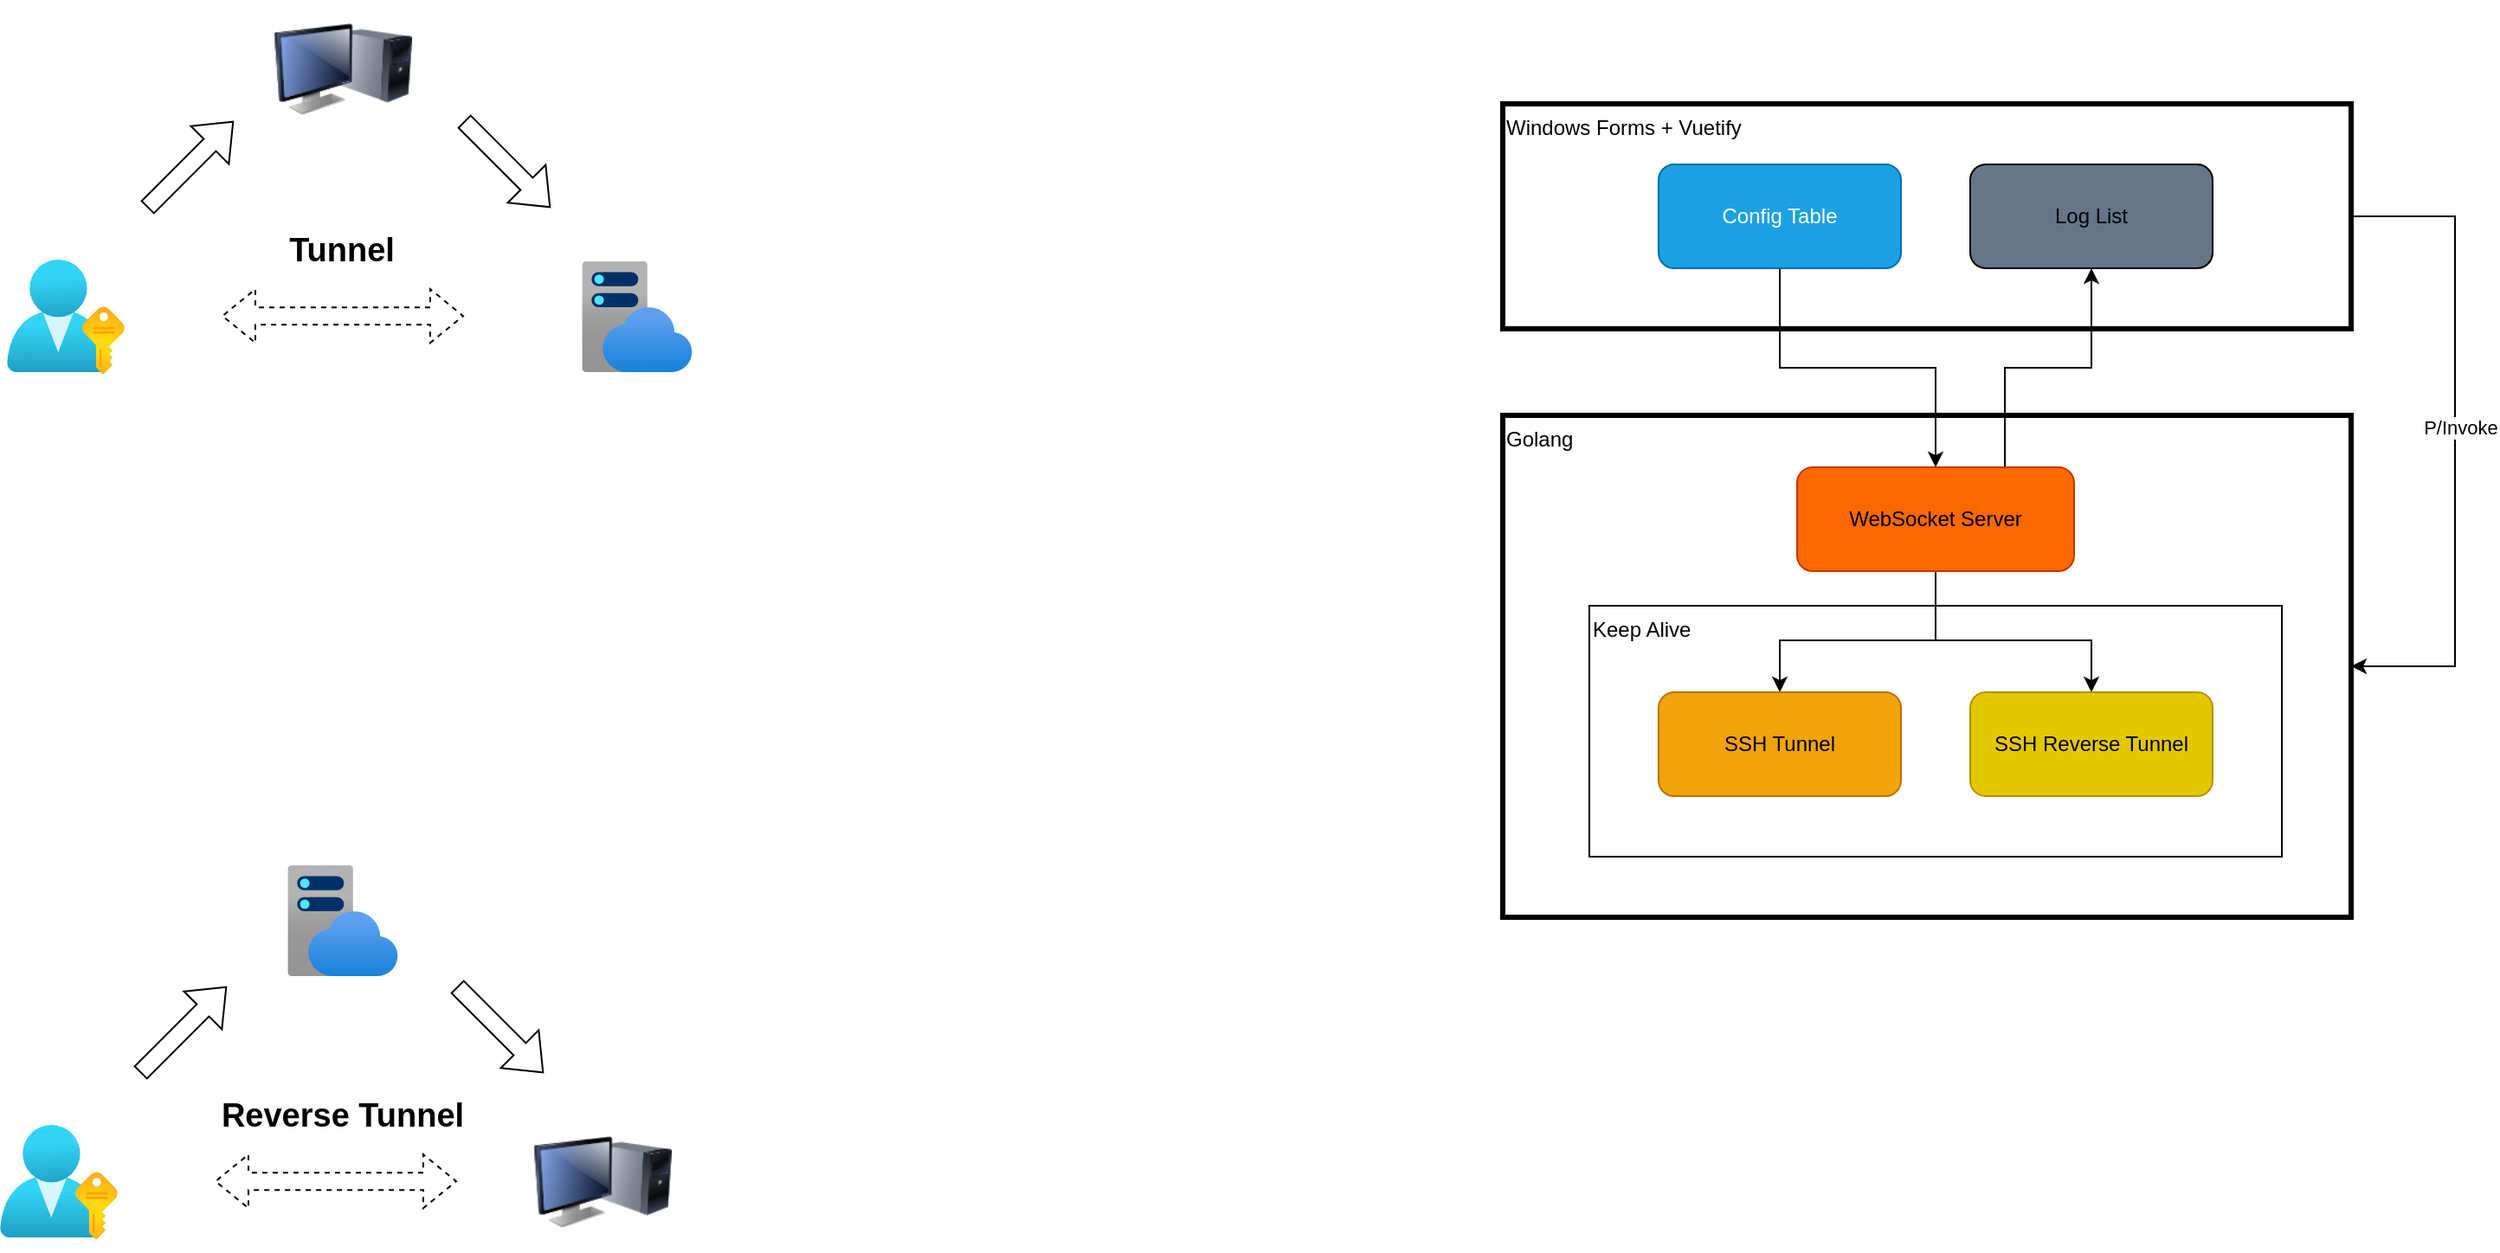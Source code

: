 <mxfile version="22.0.3" type="device">
  <diagram name="第 1 页" id="KesV4IRkSVqFw5X2bUM5">
    <mxGraphModel dx="1206" dy="809" grid="0" gridSize="10" guides="1" tooltips="1" connect="1" arrows="1" fold="1" page="0" pageScale="1" pageWidth="827" pageHeight="1169" math="0" shadow="0">
      <root>
        <mxCell id="0" />
        <mxCell id="1" parent="0" />
        <mxCell id="yqZ5-Dn-gjDjDnjEODgf-9" value="Golang" style="rounded=0;whiteSpace=wrap;html=1;verticalAlign=top;align=left;strokeWidth=3;" vertex="1" parent="1">
          <mxGeometry x="900" y="330" width="490" height="290" as="geometry" />
        </mxCell>
        <mxCell id="yqZ5-Dn-gjDjDnjEODgf-8" value="Keep Alive" style="rounded=0;whiteSpace=wrap;html=1;align=left;verticalAlign=top;" vertex="1" parent="1">
          <mxGeometry x="950" y="440" width="400" height="145" as="geometry" />
        </mxCell>
        <mxCell id="yqZ5-Dn-gjDjDnjEODgf-14" style="edgeStyle=orthogonalEdgeStyle;rounded=0;orthogonalLoop=1;jettySize=auto;html=1;entryX=1;entryY=0.5;entryDx=0;entryDy=0;exitX=1;exitY=0.5;exitDx=0;exitDy=0;" edge="1" parent="1" source="yqZ5-Dn-gjDjDnjEODgf-4" target="yqZ5-Dn-gjDjDnjEODgf-9">
          <mxGeometry relative="1" as="geometry">
            <Array as="points">
              <mxPoint x="1450" y="215" />
              <mxPoint x="1450" y="475" />
            </Array>
          </mxGeometry>
        </mxCell>
        <mxCell id="yqZ5-Dn-gjDjDnjEODgf-15" value="P/Invoke" style="edgeLabel;html=1;align=center;verticalAlign=middle;resizable=0;points=[];" vertex="1" connectable="0" parent="yqZ5-Dn-gjDjDnjEODgf-14">
          <mxGeometry x="-0.044" y="3" relative="1" as="geometry">
            <mxPoint as="offset" />
          </mxGeometry>
        </mxCell>
        <mxCell id="yqZ5-Dn-gjDjDnjEODgf-4" value="Windows Forms + Vuetify" style="rounded=0;whiteSpace=wrap;html=1;strokeWidth=3;verticalAlign=top;align=left;" vertex="1" parent="1">
          <mxGeometry x="900" y="150" width="490" height="130" as="geometry" />
        </mxCell>
        <mxCell id="9k0TbZKdQOA3wjvnUsYZ-1" value="" style="image;html=1;image=img/lib/clip_art/computers/Monitor_Tower_128x128.png" parent="1" vertex="1">
          <mxGeometry x="190" y="90" width="80" height="80" as="geometry" />
        </mxCell>
        <mxCell id="9k0TbZKdQOA3wjvnUsYZ-2" value="" style="image;aspect=fixed;html=1;points=[];align=center;fontSize=12;image=img/lib/azure2/app_services/App_Service_Plans.svg;" parent="1" vertex="1">
          <mxGeometry x="368" y="241" width="64" height="64" as="geometry" />
        </mxCell>
        <mxCell id="9k0TbZKdQOA3wjvnUsYZ-6" value="" style="image;aspect=fixed;html=1;points=[];align=center;fontSize=12;image=img/lib/azure2/azure_stack/User_Subscriptions.svg;" parent="1" vertex="1">
          <mxGeometry x="36" y="240" width="68" height="66" as="geometry" />
        </mxCell>
        <mxCell id="9k0TbZKdQOA3wjvnUsYZ-7" value="" style="shape=flexArrow;endArrow=classic;html=1;rounded=0;" parent="1" edge="1">
          <mxGeometry width="50" height="50" relative="1" as="geometry">
            <mxPoint x="117" y="210" as="sourcePoint" />
            <mxPoint x="167" y="160" as="targetPoint" />
          </mxGeometry>
        </mxCell>
        <mxCell id="9k0TbZKdQOA3wjvnUsYZ-8" value="" style="shape=flexArrow;endArrow=classic;html=1;rounded=0;" parent="1" edge="1">
          <mxGeometry width="50" height="50" relative="1" as="geometry">
            <mxPoint x="300" y="160" as="sourcePoint" />
            <mxPoint x="350" y="210" as="targetPoint" />
          </mxGeometry>
        </mxCell>
        <mxCell id="9k0TbZKdQOA3wjvnUsYZ-9" value="" style="shape=flexArrow;endArrow=classic;startArrow=classic;html=1;rounded=0;dashed=1;" parent="1" edge="1">
          <mxGeometry width="100" height="100" relative="1" as="geometry">
            <mxPoint x="160" y="272.58" as="sourcePoint" />
            <mxPoint x="300" y="272.58" as="targetPoint" />
          </mxGeometry>
        </mxCell>
        <mxCell id="9k0TbZKdQOA3wjvnUsYZ-10" value="Tunnel" style="text;html=1;strokeColor=none;fillColor=none;align=center;verticalAlign=middle;whiteSpace=wrap;rounded=0;fontSize=19;fontStyle=1" parent="1" vertex="1">
          <mxGeometry x="179" y="220" width="101" height="30" as="geometry" />
        </mxCell>
        <mxCell id="9k0TbZKdQOA3wjvnUsYZ-11" value="" style="image;html=1;image=img/lib/clip_art/computers/Monitor_Tower_128x128.png" parent="1" vertex="1">
          <mxGeometry x="340" y="733" width="80" height="80" as="geometry" />
        </mxCell>
        <mxCell id="9k0TbZKdQOA3wjvnUsYZ-12" value="" style="image;aspect=fixed;html=1;points=[];align=center;fontSize=12;image=img/lib/azure2/app_services/App_Service_Plans.svg;" parent="1" vertex="1">
          <mxGeometry x="198" y="590" width="64" height="64" as="geometry" />
        </mxCell>
        <mxCell id="9k0TbZKdQOA3wjvnUsYZ-13" value="" style="image;aspect=fixed;html=1;points=[];align=center;fontSize=12;image=img/lib/azure2/azure_stack/User_Subscriptions.svg;" parent="1" vertex="1">
          <mxGeometry x="32" y="740" width="68" height="66" as="geometry" />
        </mxCell>
        <mxCell id="9k0TbZKdQOA3wjvnUsYZ-14" value="" style="shape=flexArrow;endArrow=classic;html=1;rounded=0;" parent="1" edge="1">
          <mxGeometry width="50" height="50" relative="1" as="geometry">
            <mxPoint x="113" y="710" as="sourcePoint" />
            <mxPoint x="163" y="660" as="targetPoint" />
          </mxGeometry>
        </mxCell>
        <mxCell id="9k0TbZKdQOA3wjvnUsYZ-15" value="" style="shape=flexArrow;endArrow=classic;html=1;rounded=0;" parent="1" edge="1">
          <mxGeometry width="50" height="50" relative="1" as="geometry">
            <mxPoint x="296" y="660" as="sourcePoint" />
            <mxPoint x="346" y="710" as="targetPoint" />
          </mxGeometry>
        </mxCell>
        <mxCell id="9k0TbZKdQOA3wjvnUsYZ-16" value="" style="shape=flexArrow;endArrow=classic;startArrow=classic;html=1;rounded=0;dashed=1;" parent="1" edge="1">
          <mxGeometry width="100" height="100" relative="1" as="geometry">
            <mxPoint x="156" y="772.58" as="sourcePoint" />
            <mxPoint x="296" y="772.58" as="targetPoint" />
          </mxGeometry>
        </mxCell>
        <mxCell id="9k0TbZKdQOA3wjvnUsYZ-17" value="Reverse Tunnel" style="text;html=1;strokeColor=none;fillColor=none;align=center;verticalAlign=middle;whiteSpace=wrap;rounded=0;fontSize=19;fontStyle=1" parent="1" vertex="1">
          <mxGeometry x="130" y="720" width="200" height="30" as="geometry" />
        </mxCell>
        <mxCell id="yqZ5-Dn-gjDjDnjEODgf-10" style="edgeStyle=orthogonalEdgeStyle;rounded=0;orthogonalLoop=1;jettySize=auto;html=1;entryX=0.5;entryY=0;entryDx=0;entryDy=0;" edge="1" parent="1" source="yqZ5-Dn-gjDjDnjEODgf-2" target="yqZ5-Dn-gjDjDnjEODgf-5">
          <mxGeometry relative="1" as="geometry" />
        </mxCell>
        <mxCell id="yqZ5-Dn-gjDjDnjEODgf-2" value="Config Table" style="rounded=1;whiteSpace=wrap;html=1;fillColor=#1ba1e2;fontColor=#ffffff;strokeColor=#006EAF;" vertex="1" parent="1">
          <mxGeometry x="990" y="185" width="140" height="60" as="geometry" />
        </mxCell>
        <mxCell id="yqZ5-Dn-gjDjDnjEODgf-11" style="edgeStyle=orthogonalEdgeStyle;rounded=0;orthogonalLoop=1;jettySize=auto;html=1;exitX=0.75;exitY=0;exitDx=0;exitDy=0;" edge="1" parent="1" source="yqZ5-Dn-gjDjDnjEODgf-5" target="yqZ5-Dn-gjDjDnjEODgf-3">
          <mxGeometry relative="1" as="geometry" />
        </mxCell>
        <mxCell id="yqZ5-Dn-gjDjDnjEODgf-3" value="Log List" style="rounded=1;whiteSpace=wrap;html=1;fillColor=#657688;" vertex="1" parent="1">
          <mxGeometry x="1170" y="185" width="140" height="60" as="geometry" />
        </mxCell>
        <mxCell id="yqZ5-Dn-gjDjDnjEODgf-12" style="edgeStyle=orthogonalEdgeStyle;rounded=0;orthogonalLoop=1;jettySize=auto;html=1;entryX=0.5;entryY=0;entryDx=0;entryDy=0;" edge="1" parent="1" source="yqZ5-Dn-gjDjDnjEODgf-5" target="yqZ5-Dn-gjDjDnjEODgf-6">
          <mxGeometry relative="1" as="geometry">
            <Array as="points">
              <mxPoint x="1150" y="460" />
              <mxPoint x="1060" y="460" />
            </Array>
          </mxGeometry>
        </mxCell>
        <mxCell id="yqZ5-Dn-gjDjDnjEODgf-13" style="edgeStyle=orthogonalEdgeStyle;rounded=0;orthogonalLoop=1;jettySize=auto;html=1;entryX=0.5;entryY=0;entryDx=0;entryDy=0;" edge="1" parent="1" target="yqZ5-Dn-gjDjDnjEODgf-7">
          <mxGeometry relative="1" as="geometry">
            <mxPoint x="1150" y="390" as="sourcePoint" />
            <Array as="points">
              <mxPoint x="1150" y="460" />
              <mxPoint x="1240" y="460" />
            </Array>
          </mxGeometry>
        </mxCell>
        <mxCell id="yqZ5-Dn-gjDjDnjEODgf-5" value="WebSocket Server" style="rounded=1;whiteSpace=wrap;html=1;fillColor=#fa6800;fontColor=#000000;strokeColor=#C73500;" vertex="1" parent="1">
          <mxGeometry x="1070" y="360" width="160" height="60" as="geometry" />
        </mxCell>
        <mxCell id="yqZ5-Dn-gjDjDnjEODgf-6" value="SSH Tunnel" style="rounded=1;whiteSpace=wrap;html=1;fillColor=#f0a30a;fontColor=#000000;strokeColor=#BD7000;" vertex="1" parent="1">
          <mxGeometry x="990" y="490" width="140" height="60" as="geometry" />
        </mxCell>
        <mxCell id="yqZ5-Dn-gjDjDnjEODgf-7" value="SSH Reverse Tunnel" style="rounded=1;whiteSpace=wrap;html=1;fillColor=#e3c800;fontColor=#000000;strokeColor=#B09500;" vertex="1" parent="1">
          <mxGeometry x="1170" y="490" width="140" height="60" as="geometry" />
        </mxCell>
      </root>
    </mxGraphModel>
  </diagram>
</mxfile>
